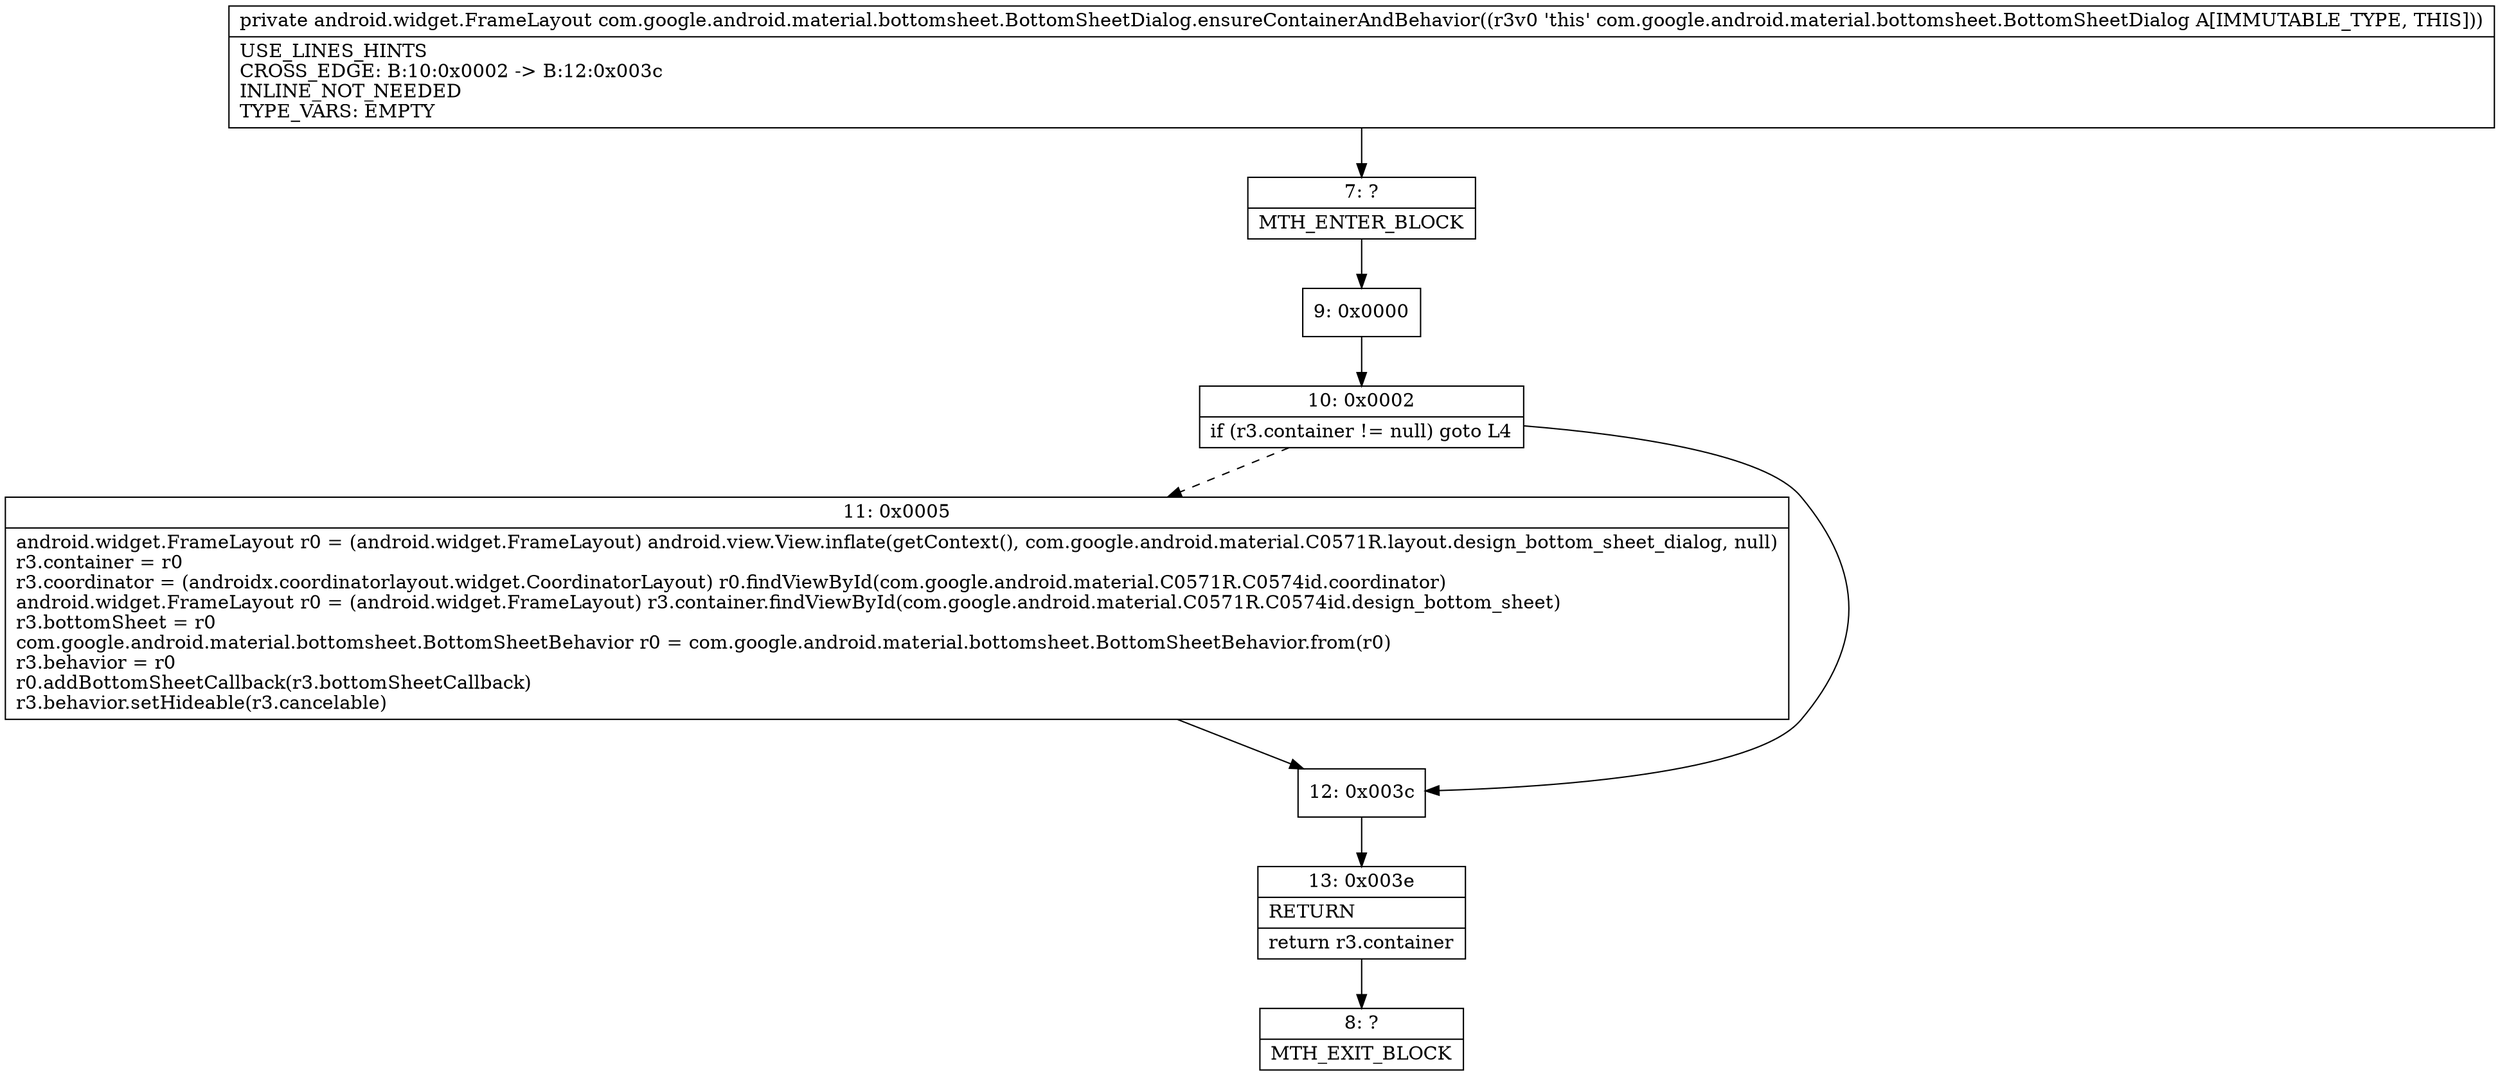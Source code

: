 digraph "CFG forcom.google.android.material.bottomsheet.BottomSheetDialog.ensureContainerAndBehavior()Landroid\/widget\/FrameLayout;" {
Node_7 [shape=record,label="{7\:\ ?|MTH_ENTER_BLOCK\l}"];
Node_9 [shape=record,label="{9\:\ 0x0000}"];
Node_10 [shape=record,label="{10\:\ 0x0002|if (r3.container != null) goto L4\l}"];
Node_11 [shape=record,label="{11\:\ 0x0005|android.widget.FrameLayout r0 = (android.widget.FrameLayout) android.view.View.inflate(getContext(), com.google.android.material.C0571R.layout.design_bottom_sheet_dialog, null)\lr3.container = r0\lr3.coordinator = (androidx.coordinatorlayout.widget.CoordinatorLayout) r0.findViewById(com.google.android.material.C0571R.C0574id.coordinator)\landroid.widget.FrameLayout r0 = (android.widget.FrameLayout) r3.container.findViewById(com.google.android.material.C0571R.C0574id.design_bottom_sheet)\lr3.bottomSheet = r0\lcom.google.android.material.bottomsheet.BottomSheetBehavior r0 = com.google.android.material.bottomsheet.BottomSheetBehavior.from(r0)\lr3.behavior = r0\lr0.addBottomSheetCallback(r3.bottomSheetCallback)\lr3.behavior.setHideable(r3.cancelable)\l}"];
Node_12 [shape=record,label="{12\:\ 0x003c}"];
Node_13 [shape=record,label="{13\:\ 0x003e|RETURN\l|return r3.container\l}"];
Node_8 [shape=record,label="{8\:\ ?|MTH_EXIT_BLOCK\l}"];
MethodNode[shape=record,label="{private android.widget.FrameLayout com.google.android.material.bottomsheet.BottomSheetDialog.ensureContainerAndBehavior((r3v0 'this' com.google.android.material.bottomsheet.BottomSheetDialog A[IMMUTABLE_TYPE, THIS]))  | USE_LINES_HINTS\lCROSS_EDGE: B:10:0x0002 \-\> B:12:0x003c\lINLINE_NOT_NEEDED\lTYPE_VARS: EMPTY\l}"];
MethodNode -> Node_7;Node_7 -> Node_9;
Node_9 -> Node_10;
Node_10 -> Node_11[style=dashed];
Node_10 -> Node_12;
Node_11 -> Node_12;
Node_12 -> Node_13;
Node_13 -> Node_8;
}

